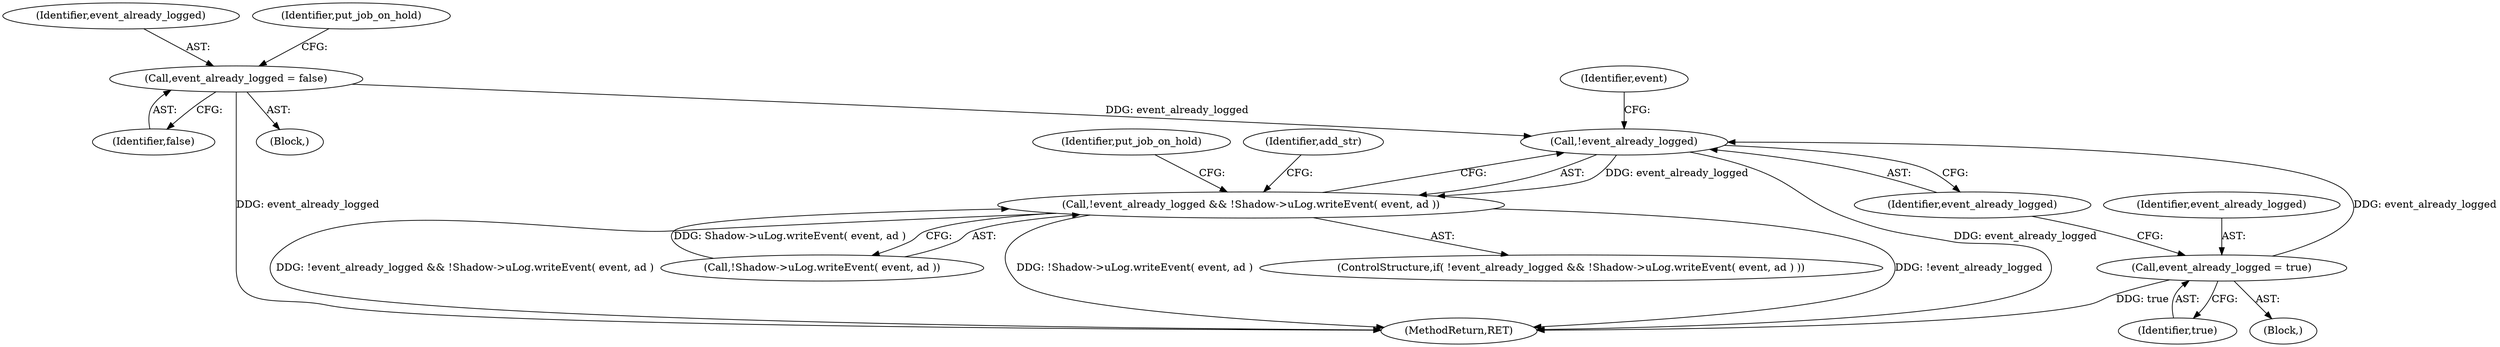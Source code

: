 digraph "0_htcondor_5e5571d1a431eb3c61977b6dd6ec90186ef79867_6@API" {
"1000231" [label="(Call,!event_already_logged)"];
"1000226" [label="(Call,event_already_logged = true)"];
"1000118" [label="(Call,event_already_logged = false)"];
"1000230" [label="(Call,!event_already_logged && !Shadow->uLog.writeEvent( event, ad ))"];
"1000250" [label="(Identifier,put_job_on_hold)"];
"1000232" [label="(Identifier,event_already_logged)"];
"1000229" [label="(ControlStructure,if( !event_already_logged && !Shadow->uLog.writeEvent( event, ad ) ))"];
"1000233" [label="(Call,!Shadow->uLog.writeEvent( event, ad ))"];
"1000209" [label="(Block,)"];
"1000231" [label="(Call,!event_already_logged)"];
"1000230" [label="(Call,!event_already_logged && !Shadow->uLog.writeEvent( event, ad ))"];
"1000281" [label="(MethodReturn,RET)"];
"1000118" [label="(Call,event_already_logged = false)"];
"1000235" [label="(Identifier,event)"];
"1000120" [label="(Identifier,false)"];
"1000119" [label="(Identifier,event_already_logged)"];
"1000240" [label="(Identifier,add_str)"];
"1000228" [label="(Identifier,true)"];
"1000227" [label="(Identifier,event_already_logged)"];
"1000102" [label="(Block,)"];
"1000123" [label="(Identifier,put_job_on_hold)"];
"1000226" [label="(Call,event_already_logged = true)"];
"1000231" -> "1000230"  [label="AST: "];
"1000231" -> "1000232"  [label="CFG: "];
"1000232" -> "1000231"  [label="AST: "];
"1000235" -> "1000231"  [label="CFG: "];
"1000230" -> "1000231"  [label="CFG: "];
"1000231" -> "1000281"  [label="DDG: event_already_logged"];
"1000231" -> "1000230"  [label="DDG: event_already_logged"];
"1000226" -> "1000231"  [label="DDG: event_already_logged"];
"1000118" -> "1000231"  [label="DDG: event_already_logged"];
"1000226" -> "1000209"  [label="AST: "];
"1000226" -> "1000228"  [label="CFG: "];
"1000227" -> "1000226"  [label="AST: "];
"1000228" -> "1000226"  [label="AST: "];
"1000232" -> "1000226"  [label="CFG: "];
"1000226" -> "1000281"  [label="DDG: true"];
"1000118" -> "1000102"  [label="AST: "];
"1000118" -> "1000120"  [label="CFG: "];
"1000119" -> "1000118"  [label="AST: "];
"1000120" -> "1000118"  [label="AST: "];
"1000123" -> "1000118"  [label="CFG: "];
"1000118" -> "1000281"  [label="DDG: event_already_logged"];
"1000230" -> "1000229"  [label="AST: "];
"1000230" -> "1000233"  [label="CFG: "];
"1000233" -> "1000230"  [label="AST: "];
"1000240" -> "1000230"  [label="CFG: "];
"1000250" -> "1000230"  [label="CFG: "];
"1000230" -> "1000281"  [label="DDG: !Shadow->uLog.writeEvent( event, ad )"];
"1000230" -> "1000281"  [label="DDG: !event_already_logged"];
"1000230" -> "1000281"  [label="DDG: !event_already_logged && !Shadow->uLog.writeEvent( event, ad )"];
"1000233" -> "1000230"  [label="DDG: Shadow->uLog.writeEvent( event, ad )"];
}
